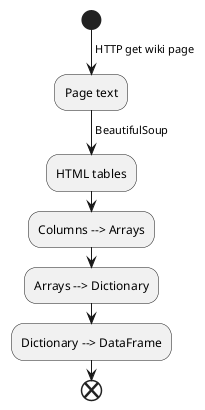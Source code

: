 @startuml 2-scraping

start
-> HTTP get wiki page;
:Page text;
-> BeautifulSoup;
:HTML tables;
:Columns --> Arrays;
:Arrays --> Dictionary;
:Dictionary --> DataFrame;
end

@enduml